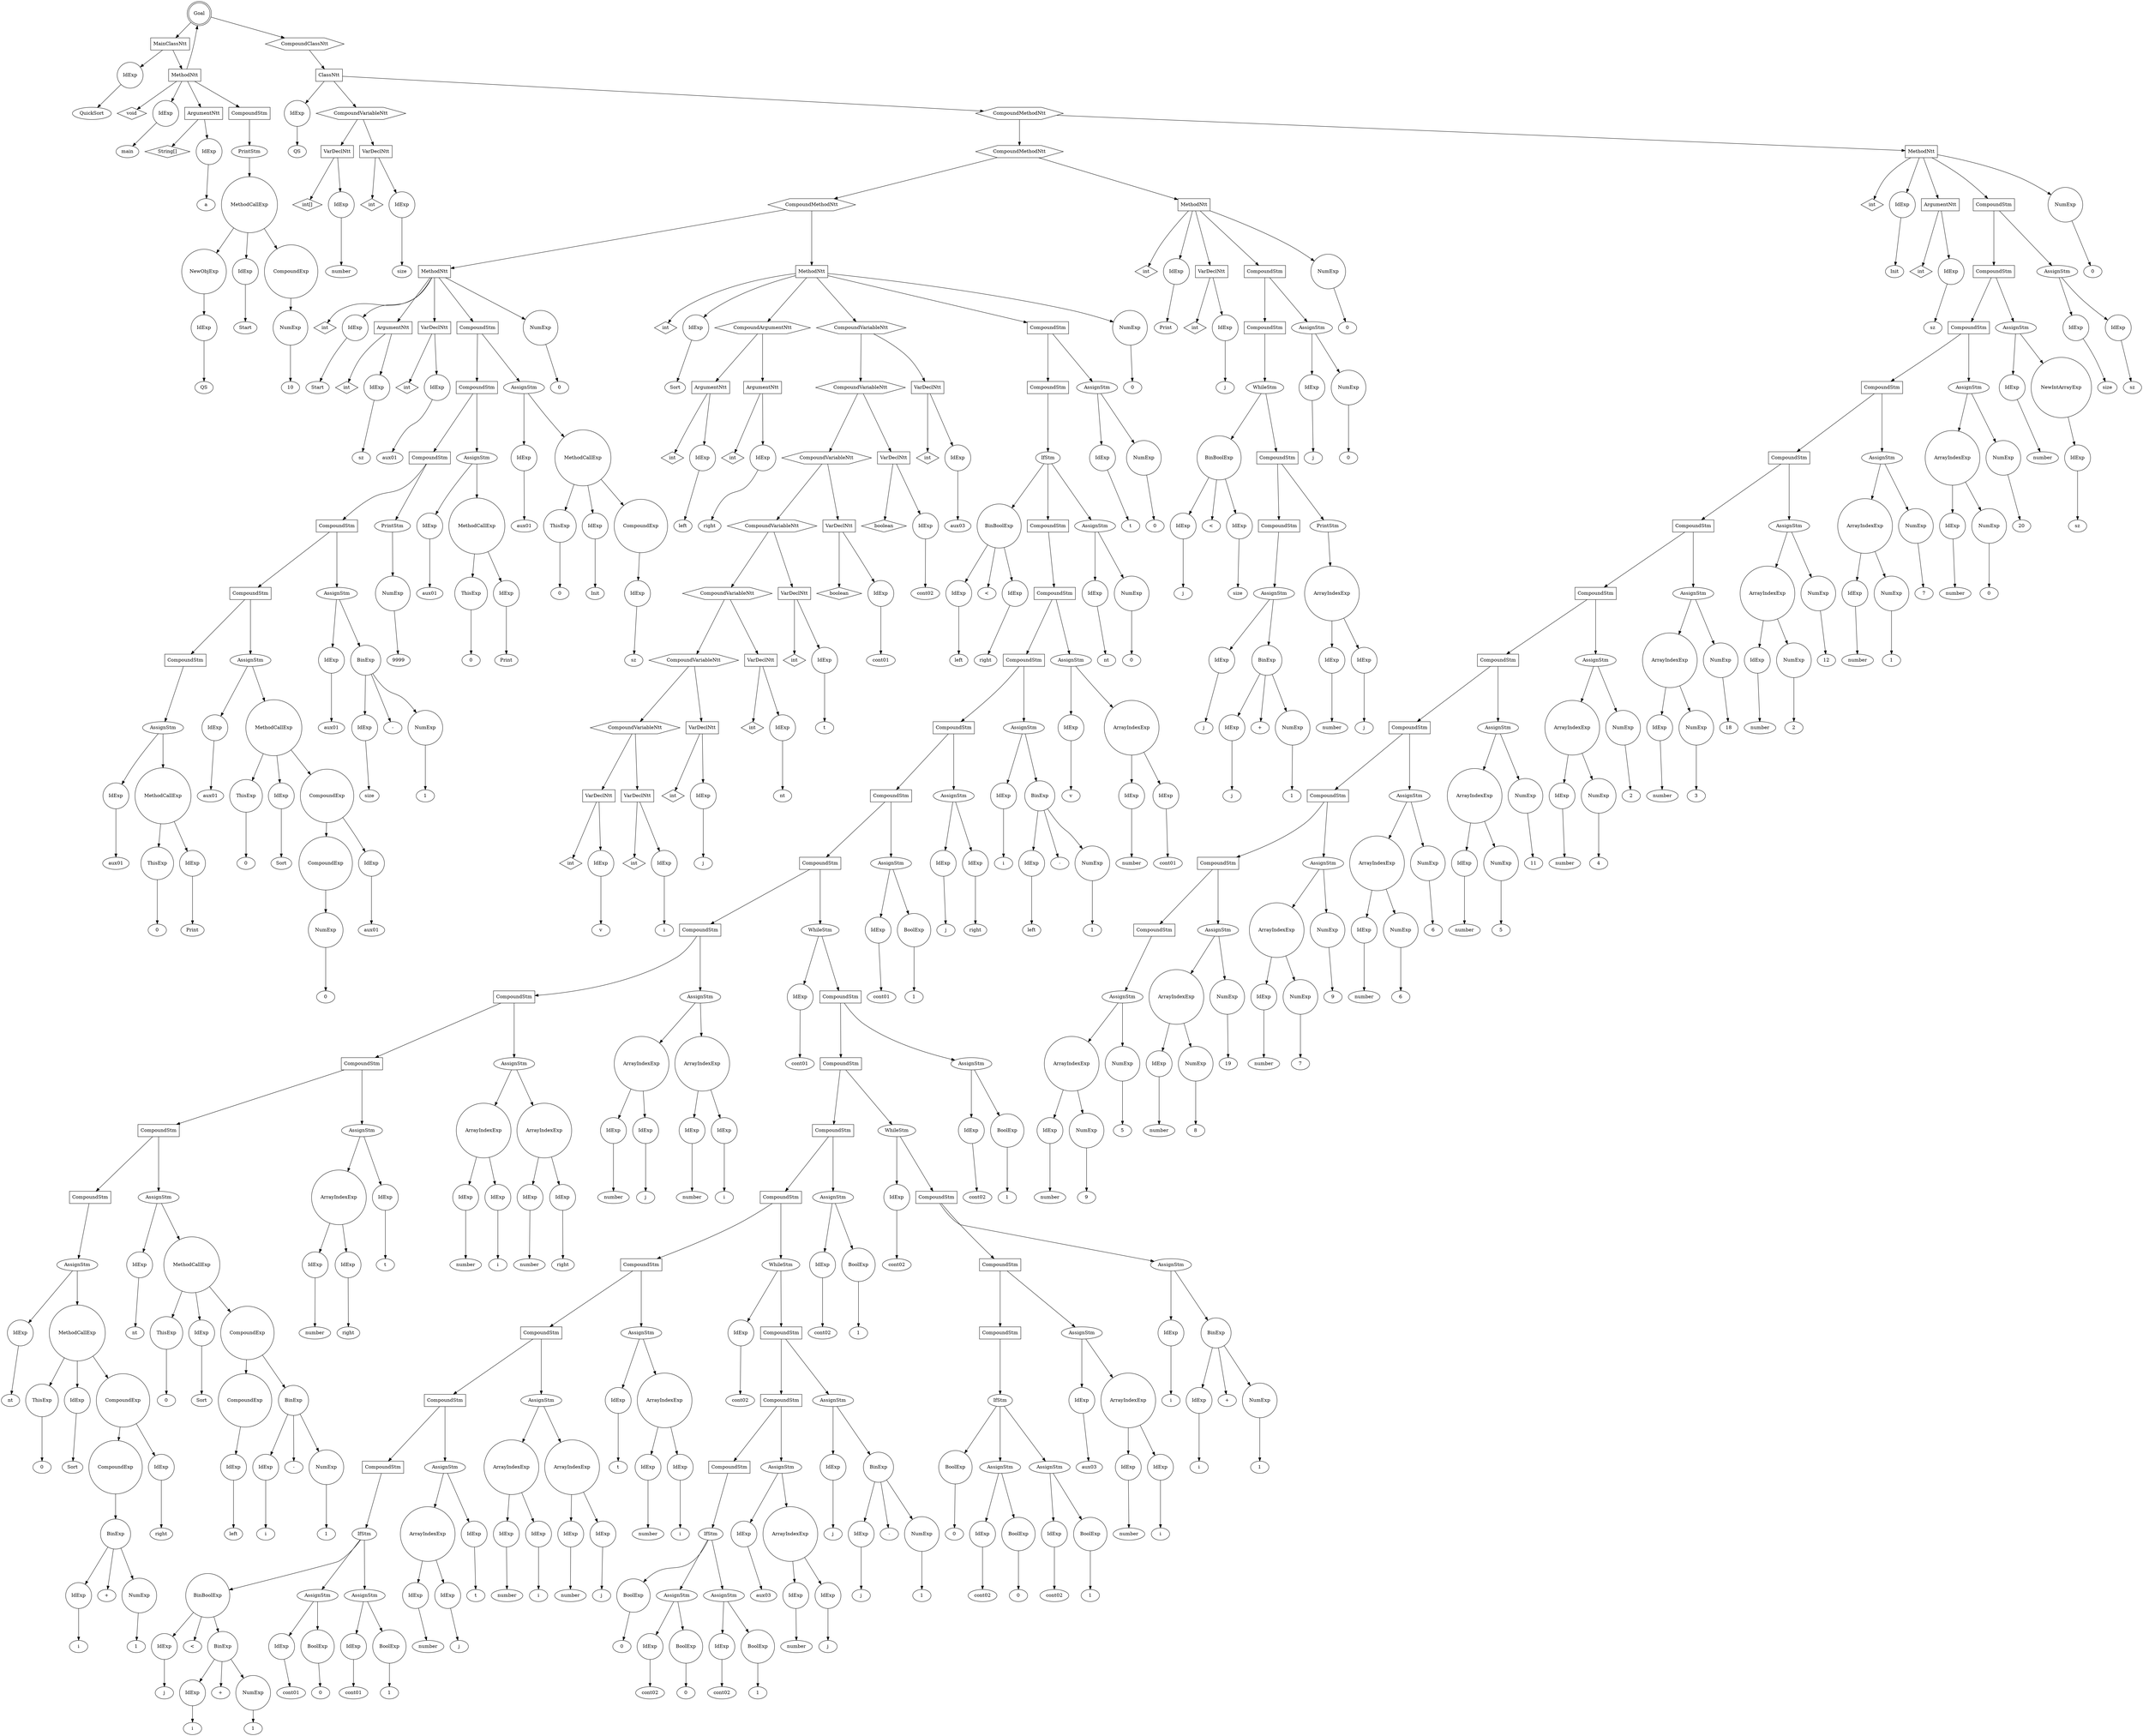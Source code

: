 digraph my_graph {
-1261416560;
-1261416560[label = "Goal", shape = "doublecircle"];
-1261416560->-1261434512;
-1261434512[label = "MainClassNtt", shape = "box"];
-1261434512->-1261434080
-1261434080[label = "IdExp", shape = "circle"];
-1261434080->-1261434064;
-1261434064[label = "QuickSort"];
-1261434512->-1250949296;
-1250949296[label = "MethodNtt", shape = "box"];
-1250949296->-1261434560;
-1261434560[label = "void", shape = "diamond" ];
-1250949296->-1261434608
-1261434608[label = "IdExp", shape = "circle"];
-1261434608->-1261434592;
-1261434592[label = "main"];
-1250949296->-1261434704;
-1261434704[label = "ArgumentNtt", shape = "box"];
-1261434704->-1261434656;
-1261434656[label = "String[]", shape = "diamond" ];
-1261434704->-1261434128
-1261434128[label = "IdExp", shape = "circle"];
-1261434128->-1261434112;
-1261434112[label = "a"];
-1250949296->-1261434464;
-1261434464[label = "CompoundStm", shape = "polygon"];
-1261434464->-1259338736;
-1259338736[label = "PrintStm", shape = "ellipse"];
-1259338736->-1261434416
-1261434416[label = "MethodCallExp", shape = "circle"];
-1261434416->-1261434224
-1261434224[label = "NewObjExp", shape = "circle"];
-1261434224->-1261434176
-1261434176[label = "IdExp", shape = "circle"];
-1261434176->-1261434160;
-1261434160[label = "QS"];
-1261434416->-1261434272
-1261434272[label = "IdExp", shape = "circle"];
-1261434272->-1261434256;
-1261434256[label = "Start"];
-1261434416->-1261434368;
-1261434368[label = "CompoundExp", shape = "circle"];
-1261434368->-1261434320
-1261434320[label = "NumExp", shape = "circle"];
-1261434320->-1261434304;
-1261434304[label = "10"];
-1250949296->-1261416560->-1261416512;
-1261416512[label = "CompoundClassNtt", shape = "hexagon"];
-1261416512->-1261416464;
-1261416464[label = "ClassNtt", shape = "box"];
-1261416464->-1261434896
-1261434896[label = "IdExp", shape = "circle"];
-1261434896->-1261434880;
-1261434880[label = "QS"];
-1261416464->-1261435280;
-1261435280[label = "CompoundVariableNtt", shape = "hexagon"];
-1261435280->-1261435040;
-1261435040[label = "VarDeclNtt", shape = "box"];
-1261435040->-1261434944;
-1261434944[label = "int[]", shape = "diamond" ];
-1261435040->-1261434992
-1261434992[label = "IdExp", shape = "circle"];
-1261434992->-1261434976;
-1261434976[label = "number"];
-1261435280->-1261435232;
-1261435232[label = "VarDeclNtt", shape = "box"];
-1261435232->-1261435136;
-1261435136[label = "int", shape = "diamond" ];
-1261435232->-1261435184
-1261435184[label = "IdExp", shape = "circle"];
-1261435184->-1261435168;
-1261435168[label = "size"];
-1261416464->-1261416416;
-1261416416[label = "CompoundMethodNtt", shape = "hexagon"];
-1261416416->-1261418864;
-1261418864[label = "CompoundMethodNtt", shape = "hexagon"];
-1261418864->-1261423712;
-1261423712[label = "CompoundMethodNtt", shape = "hexagon"];
-1261423712->-1250949808;
-1250949808[label = "MethodNtt", shape = "box"];
-1250949808->-1261435328;
-1261435328[label = "int", shape = "diamond" ];
-1250949808->-1261435376
-1261435376[label = "IdExp", shape = "circle"];
-1261435376->-1261435360;
-1261435360[label = "Start"];
-1250949808->-1261435520;
-1261435520[label = "ArgumentNtt", shape = "box"];
-1261435520->-1261435424;
-1261435424[label = "int", shape = "diamond" ];
-1261435520->-1261435472
-1261435472[label = "IdExp", shape = "circle"];
-1261435472->-1261435456;
-1261435456[label = "sz"];
-1250949808->-1261435712;
-1261435712[label = "VarDeclNtt", shape = "box"];
-1261435712->-1261435616;
-1261435616[label = "int", shape = "diamond" ];
-1261435712->-1261435664
-1261435664[label = "IdExp", shape = "circle"];
-1261435664->-1261435648;
-1261435648[label = "aux01"];
-1250949808->-1261431440;
-1261431440[label = "CompoundStm", shape = "polygon"];
-1261431440->-1261431392;
-1261431392[label = "CompoundStm", shape = "polygon"];
-1261431392->-1261431344;
-1261431344[label = "CompoundStm", shape = "polygon"];
-1261431344->-1261431296;
-1261431296[label = "CompoundStm", shape = "polygon"];
-1261431296->-1261431248;
-1261431248[label = "CompoundStm", shape = "polygon"];
-1261431248->-1261431200;
-1261431200[label = "CompoundStm", shape = "polygon"];
-1261431200->-1261431152;
-1261431152[label = "AssignStm", shape = "ellipse"];
-1261431152->-1261430960
-1261430960[label = "IdExp", shape = "circle"];
-1261430960->-1261430944;
-1261430944[label = "aux01"];
-1261431152->-1261431104
-1261431104[label = "MethodCallExp", shape = "circle"];
-1261431104->-1261431008
-1261431008[label = "ThisExp", shape = "circle"];
-1261431008->-1261430992;
-1261430992[label = "0"];
-1261431104->-1261431056
-1261431056[label = "IdExp", shape = "circle"];
-1261431056->-1261431040;
-1261431040[label = "Print"];
-1261431248->-1261430912;
-1261430912[label = "AssignStm", shape = "ellipse"];
-1261430912->-1261436672
-1261436672[label = "IdExp", shape = "circle"];
-1261436672->-1261436656;
-1261436656[label = "aux01"];
-1261430912->-1261430864
-1261430864[label = "MethodCallExp", shape = "circle"];
-1261430864->-1261436720
-1261436720[label = "ThisExp", shape = "circle"];
-1261436720->-1261436704;
-1261436704[label = "0"];
-1261430864->-1261436768
-1261436768[label = "IdExp", shape = "circle"];
-1261436768->-1261436752;
-1261436752[label = "Sort"];
-1261430864->-1261430816;
-1261430816[label = "CompoundExp", shape = "circle"];
-1261430816->-1261436864;
-1261436864[label = "CompoundExp", shape = "circle"];
-1261436864->-1261436816
-1261436816[label = "NumExp", shape = "circle"];
-1261436816->-1261436800;
-1261436800[label = "0"];
-1261430816->-1261436912
-1261436912[label = "IdExp", shape = "circle"];
-1261436912->-1261436896;
-1261436896[label = "aux01"];
-1261431296->-1261436624;
-1261436624[label = "AssignStm", shape = "ellipse"];
-1261436624->-1261436432
-1261436432[label = "IdExp", shape = "circle"];
-1261436432->-1261436416;
-1261436416[label = "aux01"];
-1261436624->-1261436576;
-1261436576[label = "BinExp", shape = "circle"];
-1261436576->-1261436480
-1261436480[label = "IdExp", shape = "circle"];
-1261436480->-1261436464;
-1261436464[label = "size"];
-1261436576->-1261436552;
-1261436552[label = "-" ];
-1261436576->-1261436528
-1261436528[label = "NumExp", shape = "circle"];
-1261436528->-1261436512;
-1261436512[label = "1"];
-1261431344->-1259339600;
-1259339600[label = "PrintStm", shape = "ellipse"];
-1259339600->-1261436384
-1261436384[label = "NumExp", shape = "circle"];
-1261436384->-1261436368;
-1261436368[label = "9999"];
-1261431392->-1261436336;
-1261436336[label = "AssignStm", shape = "ellipse"];
-1261436336->-1261436144
-1261436144[label = "IdExp", shape = "circle"];
-1261436144->-1261436128;
-1261436128[label = "aux01"];
-1261436336->-1261436288
-1261436288[label = "MethodCallExp", shape = "circle"];
-1261436288->-1261436192
-1261436192[label = "ThisExp", shape = "circle"];
-1261436192->-1261436176;
-1261436176[label = "0"];
-1261436288->-1261436240
-1261436240[label = "IdExp", shape = "circle"];
-1261436240->-1261436224;
-1261436224[label = "Print"];
-1261431440->-1261436096;
-1261436096[label = "AssignStm", shape = "ellipse"];
-1261436096->-1261435808
-1261435808[label = "IdExp", shape = "circle"];
-1261435808->-1261435792;
-1261435792[label = "aux01"];
-1261436096->-1261436048
-1261436048[label = "MethodCallExp", shape = "circle"];
-1261436048->-1261435856
-1261435856[label = "ThisExp", shape = "circle"];
-1261435856->-1261435840;
-1261435840[label = "0"];
-1261436048->-1261435904
-1261435904[label = "IdExp", shape = "circle"];
-1261435904->-1261435888;
-1261435888[label = "Init"];
-1261436048->-1261436000;
-1261436000[label = "CompoundExp", shape = "circle"];
-1261436000->-1261435952
-1261435952[label = "IdExp", shape = "circle"];
-1261435952->-1261435936;
-1261435936[label = "sz"];
-1250949808->-1261431488
-1261431488[label = "NumExp", shape = "circle"];
-1261431488->-1261431472;
-1261431472[label = "0"];
-1261423712->-1250950512;
-1250950512[label = "MethodNtt", shape = "box"];
-1250950512->-1261431584;
-1261431584[label = "int", shape = "diamond" ];
-1250950512->-1261431632
-1261431632[label = "IdExp", shape = "circle"];
-1261431632->-1261431616;
-1261431616[label = "Sort"];
-1250950512->-1261432016;
-1261432016[label = "CompoundArgumentNtt", shape = "hexagon"];
-1261432016->-1261431776;
-1261431776[label = "ArgumentNtt", shape = "box"];
-1261431776->-1261431680;
-1261431680[label = "int", shape = "diamond" ];
-1261431776->-1261431728
-1261431728[label = "IdExp", shape = "circle"];
-1261431728->-1261431712;
-1261431712[label = "left"];
-1261432016->-1261431968;
-1261431968[label = "ArgumentNtt", shape = "box"];
-1261431968->-1261431872;
-1261431872[label = "int", shape = "diamond" ];
-1261431968->-1261431920
-1261431920[label = "IdExp", shape = "circle"];
-1261431920->-1261431904;
-1261431904[label = "right"];
-1250950512->-1261433552;
-1261433552[label = "CompoundVariableNtt", shape = "hexagon"];
-1261433552->-1261433360;
-1261433360[label = "CompoundVariableNtt", shape = "hexagon"];
-1261433360->-1261433168;
-1261433168[label = "CompoundVariableNtt", shape = "hexagon"];
-1261433168->-1261432976;
-1261432976[label = "CompoundVariableNtt", shape = "hexagon"];
-1261432976->-1261432784;
-1261432784[label = "CompoundVariableNtt", shape = "hexagon"];
-1261432784->-1261432592;
-1261432592[label = "CompoundVariableNtt", shape = "hexagon"];
-1261432592->-1261432400;
-1261432400[label = "CompoundVariableNtt", shape = "hexagon"];
-1261432400->-1261432160;
-1261432160[label = "VarDeclNtt", shape = "box"];
-1261432160->-1261432064;
-1261432064[label = "int", shape = "diamond" ];
-1261432160->-1261432112
-1261432112[label = "IdExp", shape = "circle"];
-1261432112->-1261432096;
-1261432096[label = "v"];
-1261432400->-1261432352;
-1261432352[label = "VarDeclNtt", shape = "box"];
-1261432352->-1261432256;
-1261432256[label = "int", shape = "diamond" ];
-1261432352->-1261432304
-1261432304[label = "IdExp", shape = "circle"];
-1261432304->-1261432288;
-1261432288[label = "i"];
-1261432592->-1261432544;
-1261432544[label = "VarDeclNtt", shape = "box"];
-1261432544->-1261432448;
-1261432448[label = "int", shape = "diamond" ];
-1261432544->-1261432496
-1261432496[label = "IdExp", shape = "circle"];
-1261432496->-1261432480;
-1261432480[label = "j"];
-1261432784->-1261432736;
-1261432736[label = "VarDeclNtt", shape = "box"];
-1261432736->-1261432640;
-1261432640[label = "int", shape = "diamond" ];
-1261432736->-1261432688
-1261432688[label = "IdExp", shape = "circle"];
-1261432688->-1261432672;
-1261432672[label = "nt"];
-1261432976->-1261432928;
-1261432928[label = "VarDeclNtt", shape = "box"];
-1261432928->-1261432832;
-1261432832[label = "int", shape = "diamond" ];
-1261432928->-1261432880
-1261432880[label = "IdExp", shape = "circle"];
-1261432880->-1261432864;
-1261432864[label = "t"];
-1261433168->-1261433120;
-1261433120[label = "VarDeclNtt", shape = "box"];
-1261433120->-1261433024;
-1261433024[label = "boolean", shape = "diamond" ];
-1261433120->-1261433072
-1261433072[label = "IdExp", shape = "circle"];
-1261433072->-1261433056;
-1261433056[label = "cont01"];
-1261433360->-1261433312;
-1261433312[label = "VarDeclNtt", shape = "box"];
-1261433312->-1261433216;
-1261433216[label = "boolean", shape = "diamond" ];
-1261433312->-1261433264
-1261433264[label = "IdExp", shape = "circle"];
-1261433264->-1261433248;
-1261433248[label = "cont02"];
-1261433552->-1261433504;
-1261433504[label = "VarDeclNtt", shape = "box"];
-1261433504->-1261433408;
-1261433408[label = "int", shape = "diamond" ];
-1261433504->-1261433456
-1261433456[label = "IdExp", shape = "circle"];
-1261433456->-1261433440;
-1261433440[label = "aux03"];
-1250950512->-1261423616;
-1261423616[label = "CompoundStm", shape = "polygon"];
-1261423616->-1261423568;
-1261423568[label = "CompoundStm", shape = "polygon"];
-1261423568->-1261423520;
-1261423520[label = "IfStm", shape = "ellipse"];
-1261423520->-1261433840;
-1261433840[label = "BinBoolExp", shape = "circle"];
-1261433840->-1261433744
-1261433744[label = "IdExp", shape = "circle"];
-1261433744->-1261433728;
-1261433728[label = "left"];
-1261433840->-1261433816;
-1261433816[label = "<" ];
-1261433840->-1261433792
-1261433792[label = "IdExp", shape = "circle"];
-1261433792->-1261433776;
-1261433776[label = "right"];
-1261423520->-1261423328;
-1261423328[label = "CompoundStm", shape = "polygon"];
-1261423328->-1261423280;
-1261423280[label = "CompoundStm", shape = "polygon"];
-1261423280->-1261423232;
-1261423232[label = "CompoundStm", shape = "polygon"];
-1261423232->-1261423184;
-1261423184[label = "CompoundStm", shape = "polygon"];
-1261423184->-1261423136;
-1261423136[label = "CompoundStm", shape = "polygon"];
-1261423136->-1261423088;
-1261423088[label = "CompoundStm", shape = "polygon"];
-1261423088->-1261423040;
-1261423040[label = "CompoundStm", shape = "polygon"];
-1261423040->-1261422992;
-1261422992[label = "CompoundStm", shape = "polygon"];
-1261422992->-1261422944;
-1261422944[label = "CompoundStm", shape = "polygon"];
-1261422944->-1261422896;
-1261422896[label = "CompoundStm", shape = "polygon"];
-1261422896->-1261422848;
-1261422848[label = "CompoundStm", shape = "polygon"];
-1261422848->-1261422800;
-1261422800[label = "AssignStm", shape = "ellipse"];
-1261422800->-1261422320
-1261422320[label = "IdExp", shape = "circle"];
-1261422320->-1261422304;
-1261422304[label = "nt"];
-1261422800->-1261422752
-1261422752[label = "MethodCallExp", shape = "circle"];
-1261422752->-1261422368
-1261422368[label = "ThisExp", shape = "circle"];
-1261422368->-1261422352;
-1261422352[label = "0"];
-1261422752->-1261422416
-1261422416[label = "IdExp", shape = "circle"];
-1261422416->-1261422400;
-1261422400[label = "Sort"];
-1261422752->-1261422704;
-1261422704[label = "CompoundExp", shape = "circle"];
-1261422704->-1261422608;
-1261422608[label = "CompoundExp", shape = "circle"];
-1261422608->-1261422560;
-1261422560[label = "BinExp", shape = "circle"];
-1261422560->-1261422464
-1261422464[label = "IdExp", shape = "circle"];
-1261422464->-1261422448;
-1261422448[label = "i"];
-1261422560->-1261422536;
-1261422536[label = "+" ];
-1261422560->-1261422512
-1261422512[label = "NumExp", shape = "circle"];
-1261422512->-1261422496;
-1261422496[label = "1"];
-1261422704->-1261422656
-1261422656[label = "IdExp", shape = "circle"];
-1261422656->-1261422640;
-1261422640[label = "right"];
-1261422896->-1261422272;
-1261422272[label = "AssignStm", shape = "ellipse"];
-1261422272->-1261421792
-1261421792[label = "IdExp", shape = "circle"];
-1261421792->-1261421776;
-1261421776[label = "nt"];
-1261422272->-1261422224
-1261422224[label = "MethodCallExp", shape = "circle"];
-1261422224->-1261421840
-1261421840[label = "ThisExp", shape = "circle"];
-1261421840->-1261421824;
-1261421824[label = "0"];
-1261422224->-1261421888
-1261421888[label = "IdExp", shape = "circle"];
-1261421888->-1261421872;
-1261421872[label = "Sort"];
-1261422224->-1261422176;
-1261422176[label = "CompoundExp", shape = "circle"];
-1261422176->-1261421984;
-1261421984[label = "CompoundExp", shape = "circle"];
-1261421984->-1261421936
-1261421936[label = "IdExp", shape = "circle"];
-1261421936->-1261421920;
-1261421920[label = "left"];
-1261422176->-1261422128;
-1261422128[label = "BinExp", shape = "circle"];
-1261422128->-1261422032
-1261422032[label = "IdExp", shape = "circle"];
-1261422032->-1261422016;
-1261422016[label = "i"];
-1261422128->-1261422104;
-1261422104[label = "-" ];
-1261422128->-1261422080
-1261422080[label = "NumExp", shape = "circle"];
-1261422080->-1261422064;
-1261422064[label = "1"];
-1261422944->-1261421744;
-1261421744[label = "AssignStm", shape = "ellipse"];
-1261421744->-1261421648
-1261421648[label = "ArrayIndexExp", shape = "circle"];
-1261421648->-1261427696
-1261427696[label = "IdExp", shape = "circle"];
-1261427696->-1261427680;
-1261427680[label = "number"];
-1261421648->-1261421600
-1261421600[label = "IdExp", shape = "circle"];
-1261421600->-1261421584;
-1261421584[label = "right"];
-1261421744->-1261421696
-1261421696[label = "IdExp", shape = "circle"];
-1261421696->-1261421680;
-1261421680[label = "t"];
-1261422992->-1261427648;
-1261427648[label = "AssignStm", shape = "ellipse"];
-1261427648->-1261427456
-1261427456[label = "ArrayIndexExp", shape = "circle"];
-1261427456->-1261427360
-1261427360[label = "IdExp", shape = "circle"];
-1261427360->-1261427344;
-1261427344[label = "number"];
-1261427456->-1261427408
-1261427408[label = "IdExp", shape = "circle"];
-1261427408->-1261427392;
-1261427392[label = "i"];
-1261427648->-1261427600
-1261427600[label = "ArrayIndexExp", shape = "circle"];
-1261427600->-1261427504
-1261427504[label = "IdExp", shape = "circle"];
-1261427504->-1261427488;
-1261427488[label = "number"];
-1261427600->-1261427552
-1261427552[label = "IdExp", shape = "circle"];
-1261427552->-1261427536;
-1261427536[label = "right"];
-1261423040->-1261427312;
-1261427312[label = "AssignStm", shape = "ellipse"];
-1261427312->-1261427120
-1261427120[label = "ArrayIndexExp", shape = "circle"];
-1261427120->-1261427024
-1261427024[label = "IdExp", shape = "circle"];
-1261427024->-1261427008;
-1261427008[label = "number"];
-1261427120->-1261427072
-1261427072[label = "IdExp", shape = "circle"];
-1261427072->-1261427056;
-1261427056[label = "j"];
-1261427312->-1261427264
-1261427264[label = "ArrayIndexExp", shape = "circle"];
-1261427264->-1261427168
-1261427168[label = "IdExp", shape = "circle"];
-1261427168->-1261427152;
-1261427152[label = "number"];
-1261427264->-1261427216
-1261427216[label = "IdExp", shape = "circle"];
-1261427216->-1261427200;
-1261427200[label = "i"];
-1261423088->-1261426976;
-1261426976[label = "WhileStm", shape = "ellipse"];
-1261426976->-1261428512
-1261428512[label = "IdExp", shape = "circle"];
-1261428512->-1261428496;
-1261428496[label = "cont01"];
-1261426976->-1261426928;
-1261426928[label = "CompoundStm", shape = "polygon"];
-1261426928->-1261426880;
-1261426880[label = "CompoundStm", shape = "polygon"];
-1261426880->-1261426832;
-1261426832[label = "CompoundStm", shape = "polygon"];
-1261426832->-1261426784;
-1261426784[label = "CompoundStm", shape = "polygon"];
-1261426784->-1261426736;
-1261426736[label = "CompoundStm", shape = "polygon"];
-1261426736->-1261426688;
-1261426688[label = "CompoundStm", shape = "polygon"];
-1261426688->-1261426640;
-1261426640[label = "CompoundStm", shape = "polygon"];
-1261426640->-1261426592;
-1261426592[label = "CompoundStm", shape = "polygon"];
-1261426592->-1261426544;
-1261426544[label = "IfStm", shape = "ellipse"];
-1261426544->-1261426208;
-1261426208[label = "BinBoolExp", shape = "circle"];
-1261426208->-1261426016
-1261426016[label = "IdExp", shape = "circle"];
-1261426016->-1261426000;
-1261426000[label = "j"];
-1261426208->-1261426184;
-1261426184[label = "<" ];
-1261426208->-1261426160;
-1261426160[label = "BinExp", shape = "circle"];
-1261426160->-1261426064
-1261426064[label = "IdExp", shape = "circle"];
-1261426064->-1261426048;
-1261426048[label = "i"];
-1261426160->-1261426136;
-1261426136[label = "+" ];
-1261426160->-1261426112
-1261426112[label = "NumExp", shape = "circle"];
-1261426112->-1261426096;
-1261426096[label = "1"];
-1261426544->-1261426352;
-1261426352[label = "AssignStm", shape = "ellipse"];
-1261426352->-1261426256
-1261426256[label = "IdExp", shape = "circle"];
-1261426256->-1261426240;
-1261426240[label = "cont01"];
-1261426352->-1261426304
-1261426304[label = "BoolExp", shape = "circle"];
-1261426304->-1261426288;
-1261426288[label = "0"];
-1261426544->-1261426496;
-1261426496[label = "AssignStm", shape = "ellipse"];
-1261426496->-1261426400
-1261426400[label = "IdExp", shape = "circle"];
-1261426400->-1261426384;
-1261426384[label = "cont01"];
-1261426496->-1261426448
-1261426448[label = "BoolExp", shape = "circle"];
-1261426448->-1261426432;
-1261426432[label = "1"];
-1261426640->-1261425968;
-1261425968[label = "AssignStm", shape = "ellipse"];
-1261425968->-1261425872
-1261425872[label = "ArrayIndexExp", shape = "circle"];
-1261425872->-1261425776
-1261425776[label = "IdExp", shape = "circle"];
-1261425776->-1261425760;
-1261425760[label = "number"];
-1261425872->-1261425824
-1261425824[label = "IdExp", shape = "circle"];
-1261425824->-1261425808;
-1261425808[label = "j"];
-1261425968->-1261425920
-1261425920[label = "IdExp", shape = "circle"];
-1261425920->-1261425904;
-1261425904[label = "t"];
-1261426688->-1261425728;
-1261425728[label = "AssignStm", shape = "ellipse"];
-1261425728->-1261425536
-1261425536[label = "ArrayIndexExp", shape = "circle"];
-1261425536->-1261425440
-1261425440[label = "IdExp", shape = "circle"];
-1261425440->-1261425424;
-1261425424[label = "number"];
-1261425536->-1261425488
-1261425488[label = "IdExp", shape = "circle"];
-1261425488->-1261425472;
-1261425472[label = "i"];
-1261425728->-1261425680
-1261425680[label = "ArrayIndexExp", shape = "circle"];
-1261425680->-1261425584
-1261425584[label = "IdExp", shape = "circle"];
-1261425584->-1261425568;
-1261425568[label = "number"];
-1261425680->-1261425632
-1261425632[label = "IdExp", shape = "circle"];
-1261425632->-1261425616;
-1261425616[label = "j"];
-1261426736->-1261425392;
-1261425392[label = "AssignStm", shape = "ellipse"];
-1261425392->-1261425200
-1261425200[label = "IdExp", shape = "circle"];
-1261425200->-1261425184;
-1261425184[label = "t"];
-1261425392->-1261425344
-1261425344[label = "ArrayIndexExp", shape = "circle"];
-1261425344->-1261425248
-1261425248[label = "IdExp", shape = "circle"];
-1261425248->-1261425232;
-1261425232[label = "number"];
-1261425344->-1261425296
-1261425296[label = "IdExp", shape = "circle"];
-1261425296->-1261425280;
-1261425280[label = "i"];
-1261426784->-1261425152;
-1261425152[label = "WhileStm", shape = "ellipse"];
-1261425152->-1261430096
-1261430096[label = "IdExp", shape = "circle"];
-1261430096->-1261430080;
-1261430080[label = "cont02"];
-1261425152->-1261425104;
-1261425104[label = "CompoundStm", shape = "polygon"];
-1261425104->-1261425056;
-1261425056[label = "CompoundStm", shape = "polygon"];
-1261425056->-1261425008;
-1261425008[label = "CompoundStm", shape = "polygon"];
-1261425008->-1261424960;
-1261424960[label = "IfStm", shape = "ellipse"];
-1261424960->-1261430768
-1261430768[label = "BoolExp", shape = "circle"];
-1261430768->-1261430752;
-1261430752[label = "0"];
-1261424960->-1261424768;
-1261424768[label = "AssignStm", shape = "ellipse"];
-1261424768->-1261424672
-1261424672[label = "IdExp", shape = "circle"];
-1261424672->-1261424656;
-1261424656[label = "cont02"];
-1261424768->-1261424720
-1261424720[label = "BoolExp", shape = "circle"];
-1261424720->-1261424704;
-1261424704[label = "0"];
-1261424960->-1261424912;
-1261424912[label = "AssignStm", shape = "ellipse"];
-1261424912->-1261424816
-1261424816[label = "IdExp", shape = "circle"];
-1261424816->-1261424800;
-1261424800[label = "cont02"];
-1261424912->-1261424864
-1261424864[label = "BoolExp", shape = "circle"];
-1261424864->-1261424848;
-1261424848[label = "1"];
-1261425056->-1261430576;
-1261430576[label = "AssignStm", shape = "ellipse"];
-1261430576->-1261430384
-1261430384[label = "IdExp", shape = "circle"];
-1261430384->-1261430368;
-1261430368[label = "aux03"];
-1261430576->-1261430528
-1261430528[label = "ArrayIndexExp", shape = "circle"];
-1261430528->-1261430432
-1261430432[label = "IdExp", shape = "circle"];
-1261430432->-1261430416;
-1261430416[label = "number"];
-1261430528->-1261430480
-1261430480[label = "IdExp", shape = "circle"];
-1261430480->-1261430464;
-1261430464[label = "j"];
-1261425104->-1261430336;
-1261430336[label = "AssignStm", shape = "ellipse"];
-1261430336->-1261430144
-1261430144[label = "IdExp", shape = "circle"];
-1261430144->-1261430128;
-1261430128[label = "j"];
-1261430336->-1261430288;
-1261430288[label = "BinExp", shape = "circle"];
-1261430288->-1261430192
-1261430192[label = "IdExp", shape = "circle"];
-1261430192->-1261430176;
-1261430176[label = "j"];
-1261430288->-1261430264;
-1261430264[label = "-" ];
-1261430288->-1261430240
-1261430240[label = "NumExp", shape = "circle"];
-1261430240->-1261430224;
-1261430224[label = "1"];
-1261426832->-1261430048;
-1261430048[label = "AssignStm", shape = "ellipse"];
-1261430048->-1261429952
-1261429952[label = "IdExp", shape = "circle"];
-1261429952->-1261429936;
-1261429936[label = "cont02"];
-1261430048->-1261430000
-1261430000[label = "BoolExp", shape = "circle"];
-1261430000->-1261429984;
-1261429984[label = "1"];
-1261426880->-1261429904;
-1261429904[label = "WhileStm", shape = "ellipse"];
-1261429904->-1261428704
-1261428704[label = "IdExp", shape = "circle"];
-1261428704->-1261428688;
-1261428688[label = "cont02"];
-1261429904->-1261429856;
-1261429856[label = "CompoundStm", shape = "polygon"];
-1261429856->-1261429808;
-1261429808[label = "CompoundStm", shape = "polygon"];
-1261429808->-1261429760;
-1261429760[label = "CompoundStm", shape = "polygon"];
-1261429760->-1261429712;
-1261429712[label = "IfStm", shape = "ellipse"];
-1261429712->-1261429376
-1261429376[label = "BoolExp", shape = "circle"];
-1261429376->-1261429360;
-1261429360[label = "0"];
-1261429712->-1261429520;
-1261429520[label = "AssignStm", shape = "ellipse"];
-1261429520->-1261429424
-1261429424[label = "IdExp", shape = "circle"];
-1261429424->-1261429408;
-1261429408[label = "cont02"];
-1261429520->-1261429472
-1261429472[label = "BoolExp", shape = "circle"];
-1261429472->-1261429456;
-1261429456[label = "0"];
-1261429712->-1261429664;
-1261429664[label = "AssignStm", shape = "ellipse"];
-1261429664->-1261429568
-1261429568[label = "IdExp", shape = "circle"];
-1261429568->-1261429552;
-1261429552[label = "cont02"];
-1261429664->-1261429616
-1261429616[label = "BoolExp", shape = "circle"];
-1261429616->-1261429600;
-1261429600[label = "1"];
-1261429808->-1261429184;
-1261429184[label = "AssignStm", shape = "ellipse"];
-1261429184->-1261428992
-1261428992[label = "IdExp", shape = "circle"];
-1261428992->-1261428976;
-1261428976[label = "aux03"];
-1261429184->-1261429136
-1261429136[label = "ArrayIndexExp", shape = "circle"];
-1261429136->-1261429040
-1261429040[label = "IdExp", shape = "circle"];
-1261429040->-1261429024;
-1261429024[label = "number"];
-1261429136->-1261429088
-1261429088[label = "IdExp", shape = "circle"];
-1261429088->-1261429072;
-1261429072[label = "i"];
-1261429856->-1261428944;
-1261428944[label = "AssignStm", shape = "ellipse"];
-1261428944->-1261428752
-1261428752[label = "IdExp", shape = "circle"];
-1261428752->-1261428736;
-1261428736[label = "i"];
-1261428944->-1261428896;
-1261428896[label = "BinExp", shape = "circle"];
-1261428896->-1261428800
-1261428800[label = "IdExp", shape = "circle"];
-1261428800->-1261428784;
-1261428784[label = "i"];
-1261428896->-1261428872;
-1261428872[label = "+" ];
-1261428896->-1261428848
-1261428848[label = "NumExp", shape = "circle"];
-1261428848->-1261428832;
-1261428832[label = "1"];
-1261426928->-1261428656;
-1261428656[label = "AssignStm", shape = "ellipse"];
-1261428656->-1261428560
-1261428560[label = "IdExp", shape = "circle"];
-1261428560->-1261428544;
-1261428544[label = "cont02"];
-1261428656->-1261428608
-1261428608[label = "BoolExp", shape = "circle"];
-1261428608->-1261428592;
-1261428592[label = "1"];
-1261423136->-1261428464;
-1261428464[label = "AssignStm", shape = "ellipse"];
-1261428464->-1261428368
-1261428368[label = "IdExp", shape = "circle"];
-1261428368->-1261428352;
-1261428352[label = "cont01"];
-1261428464->-1261428416
-1261428416[label = "BoolExp", shape = "circle"];
-1261428416->-1261428400;
-1261428400[label = "1"];
-1261423184->-1261428320;
-1261428320[label = "AssignStm", shape = "ellipse"];
-1261428320->-1261428224
-1261428224[label = "IdExp", shape = "circle"];
-1261428224->-1261428208;
-1261428208[label = "j"];
-1261428320->-1261428272
-1261428272[label = "IdExp", shape = "circle"];
-1261428272->-1261428256;
-1261428256[label = "right"];
-1261423232->-1261428176;
-1261428176[label = "AssignStm", shape = "ellipse"];
-1261428176->-1261427984
-1261427984[label = "IdExp", shape = "circle"];
-1261427984->-1261427968;
-1261427968[label = "i"];
-1261428176->-1261428128;
-1261428128[label = "BinExp", shape = "circle"];
-1261428128->-1261428032
-1261428032[label = "IdExp", shape = "circle"];
-1261428032->-1261428016;
-1261428016[label = "left"];
-1261428128->-1261428104;
-1261428104[label = "-" ];
-1261428128->-1261428080
-1261428080[label = "NumExp", shape = "circle"];
-1261428080->-1261428064;
-1261428064[label = "1"];
-1261423280->-1261427936;
-1261427936[label = "AssignStm", shape = "ellipse"];
-1261427936->-1261427744
-1261427744[label = "IdExp", shape = "circle"];
-1261427744->-1261427728;
-1261427728[label = "v"];
-1261427936->-1261427888
-1261427888[label = "ArrayIndexExp", shape = "circle"];
-1261427888->-1261427792
-1261427792[label = "IdExp", shape = "circle"];
-1261427792->-1261427776;
-1261427776[label = "number"];
-1261427888->-1261427840
-1261427840[label = "IdExp", shape = "circle"];
-1261427840->-1261427824;
-1261427824[label = "cont01"];
-1261423520->-1261423472;
-1261423472[label = "AssignStm", shape = "ellipse"];
-1261423472->-1261423376
-1261423376[label = "IdExp", shape = "circle"];
-1261423376->-1261423360;
-1261423360[label = "nt"];
-1261423472->-1261423424
-1261423424[label = "NumExp", shape = "circle"];
-1261423424->-1261423408;
-1261423408[label = "0"];
-1261423616->-1261433696;
-1261433696[label = "AssignStm", shape = "ellipse"];
-1261433696->-1261433600
-1261433600[label = "IdExp", shape = "circle"];
-1261433600->-1261433584;
-1261433584[label = "t"];
-1261433696->-1261433648
-1261433648[label = "NumExp", shape = "circle"];
-1261433648->-1261433632;
-1261433632[label = "0"];
-1250950512->-1261423664
-1261423664[label = "NumExp", shape = "circle"];
-1261423664->-1261423648;
-1261423648[label = "0"];
-1261418864->-1250950576;
-1250950576[label = "MethodNtt", shape = "box"];
-1250950576->-1261423760;
-1261423760[label = "int", shape = "diamond" ];
-1250950576->-1261423808
-1261423808[label = "IdExp", shape = "circle"];
-1261423808->-1261423792;
-1261423792[label = "Print"];
-1250950576->-1261423952;
-1261423952[label = "VarDeclNtt", shape = "box"];
-1261423952->-1261423856;
-1261423856[label = "int", shape = "diamond" ];
-1261423952->-1261423904
-1261423904[label = "IdExp", shape = "circle"];
-1261423904->-1261423888;
-1261423888[label = "j"];
-1250950576->-1261418768;
-1261418768[label = "CompoundStm", shape = "polygon"];
-1261418768->-1261418720;
-1261418720[label = "CompoundStm", shape = "polygon"];
-1261418720->-1261418672;
-1261418672[label = "WhileStm", shape = "ellipse"];
-1261418672->-1261424288;
-1261424288[label = "BinBoolExp", shape = "circle"];
-1261424288->-1261424192
-1261424192[label = "IdExp", shape = "circle"];
-1261424192->-1261424176;
-1261424176[label = "j"];
-1261424288->-1261424264;
-1261424264[label = "<" ];
-1261424288->-1261424240
-1261424240[label = "IdExp", shape = "circle"];
-1261424240->-1261424224;
-1261424224[label = "size"];
-1261418672->-1261418624;
-1261418624[label = "CompoundStm", shape = "polygon"];
-1261418624->-1261418576;
-1261418576[label = "CompoundStm", shape = "polygon"];
-1261418576->-1261418528;
-1261418528[label = "AssignStm", shape = "ellipse"];
-1261418528->-1261424480
-1261424480[label = "IdExp", shape = "circle"];
-1261424480->-1261424464;
-1261424464[label = "j"];
-1261418528->-1261424624;
-1261424624[label = "BinExp", shape = "circle"];
-1261424624->-1261424528
-1261424528[label = "IdExp", shape = "circle"];
-1261424528->-1261424512;
-1261424512[label = "j"];
-1261424624->-1261424600;
-1261424600[label = "+" ];
-1261424624->-1261424576
-1261424576[label = "NumExp", shape = "circle"];
-1261424576->-1261424560;
-1261424560[label = "1"];
-1261418624->-1259335184;
-1259335184[label = "PrintStm", shape = "ellipse"];
-1259335184->-1261424432
-1261424432[label = "ArrayIndexExp", shape = "circle"];
-1261424432->-1261424336
-1261424336[label = "IdExp", shape = "circle"];
-1261424336->-1261424320;
-1261424320[label = "number"];
-1261424432->-1261424384
-1261424384[label = "IdExp", shape = "circle"];
-1261424384->-1261424368;
-1261424368[label = "j"];
-1261418768->-1261424144;
-1261424144[label = "AssignStm", shape = "ellipse"];
-1261424144->-1261424048
-1261424048[label = "IdExp", shape = "circle"];
-1261424048->-1261424032;
-1261424032[label = "j"];
-1261424144->-1261424096
-1261424096[label = "NumExp", shape = "circle"];
-1261424096->-1261424080;
-1261424080[label = "0"];
-1250950576->-1261418816
-1261418816[label = "NumExp", shape = "circle"];
-1261418816->-1261418800;
-1261418800[label = "0"];
-1261416416->-1250950640;
-1250950640[label = "MethodNtt", shape = "box"];
-1250950640->-1261418912;
-1261418912[label = "int", shape = "diamond" ];
-1250950640->-1261418960
-1261418960[label = "IdExp", shape = "circle"];
-1261418960->-1261418944;
-1261418944[label = "Init"];
-1250950640->-1261419104;
-1261419104[label = "ArgumentNtt", shape = "box"];
-1261419104->-1261419008;
-1261419008[label = "int", shape = "diamond" ];
-1261419104->-1261419056
-1261419056[label = "IdExp", shape = "circle"];
-1261419056->-1261419040;
-1261419040[label = "sz"];
-1250950640->-1261416320;
-1261416320[label = "CompoundStm", shape = "polygon"];
-1261416320->-1261416272;
-1261416272[label = "CompoundStm", shape = "polygon"];
-1261416272->-1261416224;
-1261416224[label = "CompoundStm", shape = "polygon"];
-1261416224->-1261416176;
-1261416176[label = "CompoundStm", shape = "polygon"];
-1261416176->-1261416128;
-1261416128[label = "CompoundStm", shape = "polygon"];
-1261416128->-1261416080;
-1261416080[label = "CompoundStm", shape = "polygon"];
-1261416080->-1261416032;
-1261416032[label = "CompoundStm", shape = "polygon"];
-1261416032->-1261415984;
-1261415984[label = "CompoundStm", shape = "polygon"];
-1261415984->-1261415936;
-1261415936[label = "CompoundStm", shape = "polygon"];
-1261415936->-1261415888;
-1261415888[label = "CompoundStm", shape = "polygon"];
-1261415888->-1261415840;
-1261415840[label = "CompoundStm", shape = "polygon"];
-1261415840->-1261415792;
-1261415792[label = "CompoundStm", shape = "polygon"];
-1261415792->-1261415744;
-1261415744[label = "AssignStm", shape = "ellipse"];
-1261415744->-1261415648
-1261415648[label = "ArrayIndexExp", shape = "circle"];
-1261415648->-1261415552
-1261415552[label = "IdExp", shape = "circle"];
-1261415552->-1261415536;
-1261415536[label = "number"];
-1261415648->-1261415600
-1261415600[label = "NumExp", shape = "circle"];
-1261415600->-1261415584;
-1261415584[label = "9"];
-1261415744->-1261415696
-1261415696[label = "NumExp", shape = "circle"];
-1261415696->-1261415680;
-1261415680[label = "5"];
-1261415840->-1261415504;
-1261415504[label = "AssignStm", shape = "ellipse"];
-1261415504->-1261421552
-1261421552[label = "ArrayIndexExp", shape = "circle"];
-1261421552->-1261421456
-1261421456[label = "IdExp", shape = "circle"];
-1261421456->-1261421440;
-1261421440[label = "number"];
-1261421552->-1261421504
-1261421504[label = "NumExp", shape = "circle"];
-1261421504->-1261421488;
-1261421488[label = "8"];
-1261415504->-1261415456
-1261415456[label = "NumExp", shape = "circle"];
-1261415456->-1261415440;
-1261415440[label = "19"];
-1261415888->-1261421408;
-1261421408[label = "AssignStm", shape = "ellipse"];
-1261421408->-1261421312
-1261421312[label = "ArrayIndexExp", shape = "circle"];
-1261421312->-1261421216
-1261421216[label = "IdExp", shape = "circle"];
-1261421216->-1261421200;
-1261421200[label = "number"];
-1261421312->-1261421264
-1261421264[label = "NumExp", shape = "circle"];
-1261421264->-1261421248;
-1261421248[label = "7"];
-1261421408->-1261421360
-1261421360[label = "NumExp", shape = "circle"];
-1261421360->-1261421344;
-1261421344[label = "9"];
-1261415936->-1261421168;
-1261421168[label = "AssignStm", shape = "ellipse"];
-1261421168->-1261421072
-1261421072[label = "ArrayIndexExp", shape = "circle"];
-1261421072->-1261420976
-1261420976[label = "IdExp", shape = "circle"];
-1261420976->-1261420960;
-1261420960[label = "number"];
-1261421072->-1261421024
-1261421024[label = "NumExp", shape = "circle"];
-1261421024->-1261421008;
-1261421008[label = "6"];
-1261421168->-1261421120
-1261421120[label = "NumExp", shape = "circle"];
-1261421120->-1261421104;
-1261421104[label = "6"];
-1261415984->-1261420928;
-1261420928[label = "AssignStm", shape = "ellipse"];
-1261420928->-1261420832
-1261420832[label = "ArrayIndexExp", shape = "circle"];
-1261420832->-1261420736
-1261420736[label = "IdExp", shape = "circle"];
-1261420736->-1261420720;
-1261420720[label = "number"];
-1261420832->-1261420784
-1261420784[label = "NumExp", shape = "circle"];
-1261420784->-1261420768;
-1261420768[label = "5"];
-1261420928->-1261420880
-1261420880[label = "NumExp", shape = "circle"];
-1261420880->-1261420864;
-1261420864[label = "11"];
-1261416032->-1261420688;
-1261420688[label = "AssignStm", shape = "ellipse"];
-1261420688->-1261420592
-1261420592[label = "ArrayIndexExp", shape = "circle"];
-1261420592->-1261420496
-1261420496[label = "IdExp", shape = "circle"];
-1261420496->-1261420480;
-1261420480[label = "number"];
-1261420592->-1261420544
-1261420544[label = "NumExp", shape = "circle"];
-1261420544->-1261420528;
-1261420528[label = "4"];
-1261420688->-1261420640
-1261420640[label = "NumExp", shape = "circle"];
-1261420640->-1261420624;
-1261420624[label = "2"];
-1261416080->-1261420448;
-1261420448[label = "AssignStm", shape = "ellipse"];
-1261420448->-1261420352
-1261420352[label = "ArrayIndexExp", shape = "circle"];
-1261420352->-1261420256
-1261420256[label = "IdExp", shape = "circle"];
-1261420256->-1261420240;
-1261420240[label = "number"];
-1261420352->-1261420304
-1261420304[label = "NumExp", shape = "circle"];
-1261420304->-1261420288;
-1261420288[label = "3"];
-1261420448->-1261420400
-1261420400[label = "NumExp", shape = "circle"];
-1261420400->-1261420384;
-1261420384[label = "18"];
-1261416128->-1261420208;
-1261420208[label = "AssignStm", shape = "ellipse"];
-1261420208->-1261420112
-1261420112[label = "ArrayIndexExp", shape = "circle"];
-1261420112->-1261420016
-1261420016[label = "IdExp", shape = "circle"];
-1261420016->-1261420000;
-1261420000[label = "number"];
-1261420112->-1261420064
-1261420064[label = "NumExp", shape = "circle"];
-1261420064->-1261420048;
-1261420048[label = "2"];
-1261420208->-1261420160
-1261420160[label = "NumExp", shape = "circle"];
-1261420160->-1261420144;
-1261420144[label = "12"];
-1261416176->-1261419968;
-1261419968[label = "AssignStm", shape = "ellipse"];
-1261419968->-1261419872
-1261419872[label = "ArrayIndexExp", shape = "circle"];
-1261419872->-1261419776
-1261419776[label = "IdExp", shape = "circle"];
-1261419776->-1261419760;
-1261419760[label = "number"];
-1261419872->-1261419824
-1261419824[label = "NumExp", shape = "circle"];
-1261419824->-1261419808;
-1261419808[label = "1"];
-1261419968->-1261419920
-1261419920[label = "NumExp", shape = "circle"];
-1261419920->-1261419904;
-1261419904[label = "7"];
-1261416224->-1261419728;
-1261419728[label = "AssignStm", shape = "ellipse"];
-1261419728->-1261419632
-1261419632[label = "ArrayIndexExp", shape = "circle"];
-1261419632->-1261419536
-1261419536[label = "IdExp", shape = "circle"];
-1261419536->-1261419520;
-1261419520[label = "number"];
-1261419632->-1261419584
-1261419584[label = "NumExp", shape = "circle"];
-1261419584->-1261419568;
-1261419568[label = "0"];
-1261419728->-1261419680
-1261419680[label = "NumExp", shape = "circle"];
-1261419680->-1261419664;
-1261419664[label = "20"];
-1261416272->-1261419488;
-1261419488[label = "AssignStm", shape = "ellipse"];
-1261419488->-1261419344
-1261419344[label = "IdExp", shape = "circle"];
-1261419344->-1261419328;
-1261419328[label = "number"];
-1261419488->-1261419440
-1261419440[label = "NewIntArrayExp", shape = "circle"];
-1261419440->-1261419392
-1261419392[label = "IdExp", shape = "circle"];
-1261419392->-1261419376;
-1261419376[label = "sz"];
-1261416320->-1261419296;
-1261419296[label = "AssignStm", shape = "ellipse"];
-1261419296->-1261419200
-1261419200[label = "IdExp", shape = "circle"];
-1261419200->-1261419184;
-1261419184[label = "size"];
-1261419296->-1261419248
-1261419248[label = "IdExp", shape = "circle"];
-1261419248->-1261419232;
-1261419232[label = "sz"];
-1250950640->-1261416368
-1261416368[label = "NumExp", shape = "circle"];
-1261416368->-1261416352;
-1261416352[label = "0"];

}